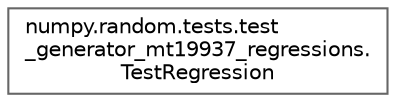 digraph "Graphical Class Hierarchy"
{
 // LATEX_PDF_SIZE
  bgcolor="transparent";
  edge [fontname=Helvetica,fontsize=10,labelfontname=Helvetica,labelfontsize=10];
  node [fontname=Helvetica,fontsize=10,shape=box,height=0.2,width=0.4];
  rankdir="LR";
  Node0 [id="Node000000",label="numpy.random.tests.test\l_generator_mt19937_regressions.\lTestRegression",height=0.2,width=0.4,color="grey40", fillcolor="white", style="filled",URL="$dc/d43/classnumpy_1_1random_1_1tests_1_1test__generator__mt19937__regressions_1_1TestRegression.html",tooltip=" "];
}
